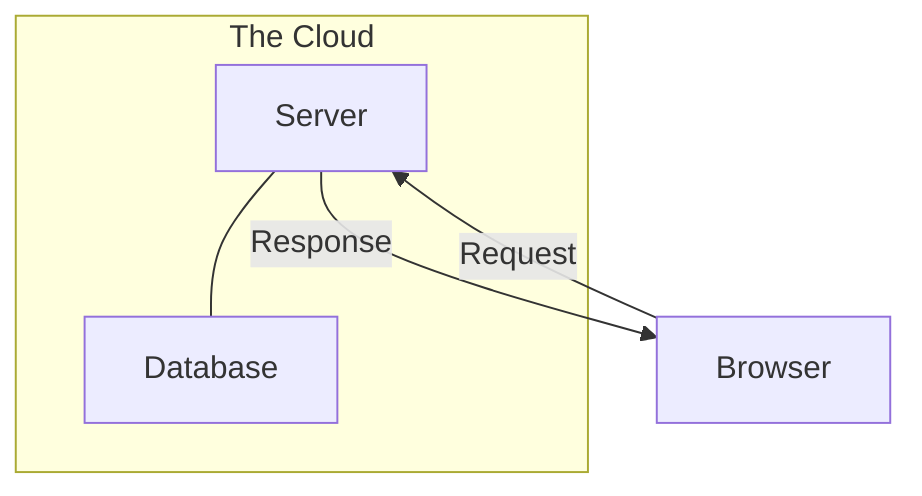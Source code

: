 graph TD
subgraph The Cloud
    Server --- Database
end
Browser -- Request --> Server
Server -- Response --> Browser
